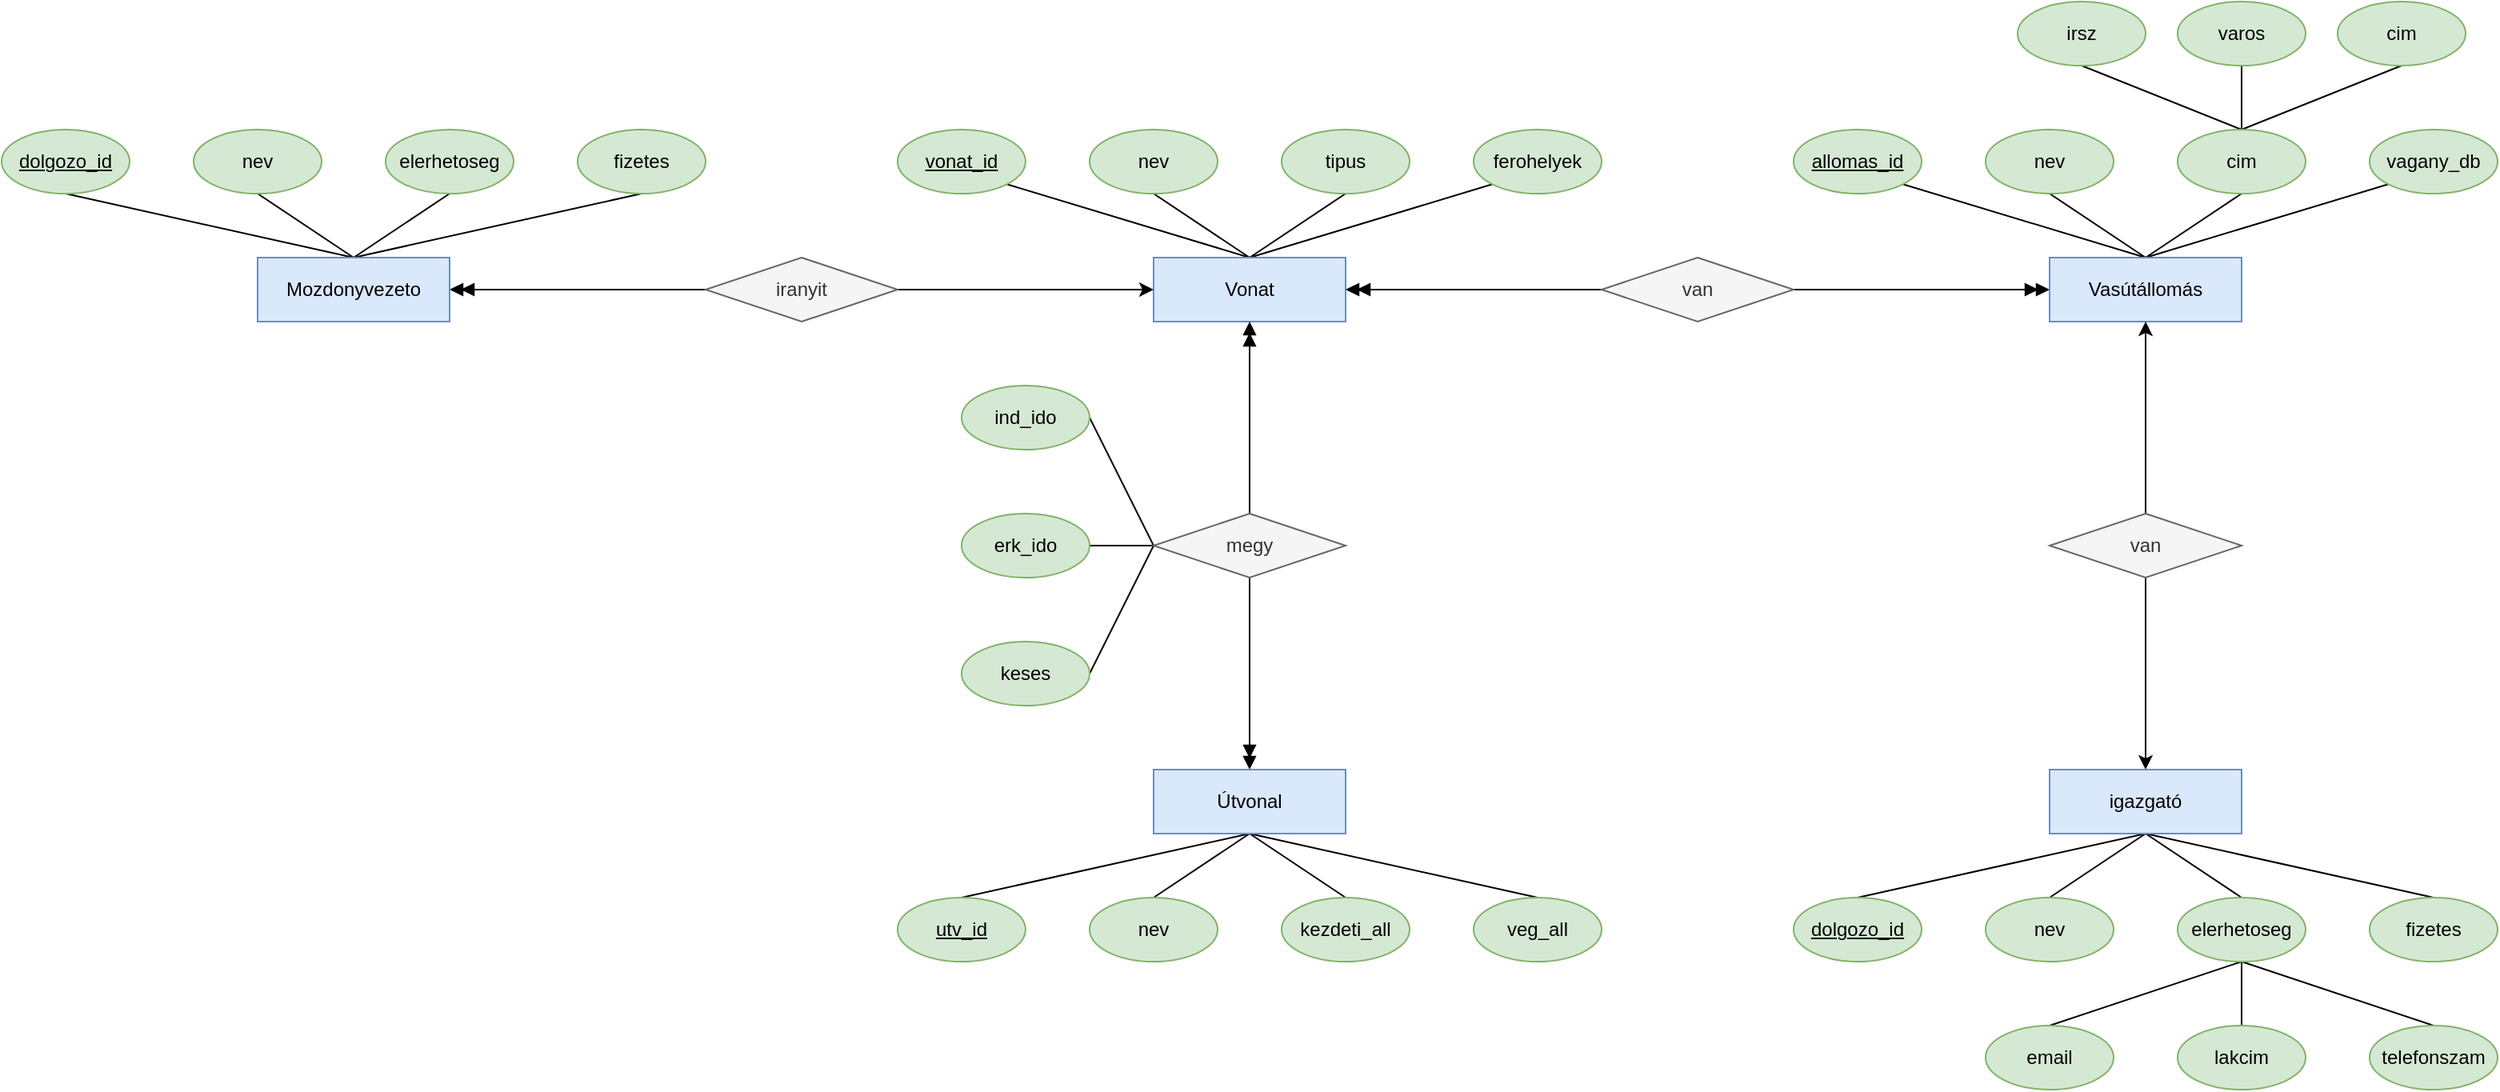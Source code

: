 <mxfile version="20.4.0" type="device"><diagram id="3Hn4xAxNsXAKJAQ3Ugm6" name="1 oldal"><mxGraphModel dx="2903" dy="1170" grid="1" gridSize="10" guides="1" tooltips="1" connect="1" arrows="1" fold="1" page="1" pageScale="1" pageWidth="827" pageHeight="1169" math="0" shadow="0"><root><mxCell id="0"/><mxCell id="1" parent="0"/><mxCell id="iAjOBxiBOsLKnrzEDB9s-6" style="edgeStyle=none;rounded=0;orthogonalLoop=1;jettySize=auto;html=1;exitX=0.5;exitY=0;exitDx=0;exitDy=0;entryX=1;entryY=1;entryDx=0;entryDy=0;endArrow=none;endFill=0;" parent="1" source="iAjOBxiBOsLKnrzEDB9s-1" target="iAjOBxiBOsLKnrzEDB9s-2" edge="1"><mxGeometry relative="1" as="geometry"/></mxCell><mxCell id="iAjOBxiBOsLKnrzEDB9s-7" style="edgeStyle=none;rounded=0;orthogonalLoop=1;jettySize=auto;html=1;exitX=0.5;exitY=0;exitDx=0;exitDy=0;entryX=0.5;entryY=1;entryDx=0;entryDy=0;endArrow=none;endFill=0;" parent="1" source="iAjOBxiBOsLKnrzEDB9s-1" target="iAjOBxiBOsLKnrzEDB9s-3" edge="1"><mxGeometry relative="1" as="geometry"/></mxCell><mxCell id="iAjOBxiBOsLKnrzEDB9s-10" style="edgeStyle=none;rounded=0;orthogonalLoop=1;jettySize=auto;html=1;exitX=0.5;exitY=0;exitDx=0;exitDy=0;entryX=0;entryY=1;entryDx=0;entryDy=0;endArrow=none;endFill=0;" parent="1" source="iAjOBxiBOsLKnrzEDB9s-1" target="iAjOBxiBOsLKnrzEDB9s-9" edge="1"><mxGeometry relative="1" as="geometry"/></mxCell><mxCell id="iAjOBxiBOsLKnrzEDB9s-11" style="edgeStyle=none;rounded=0;orthogonalLoop=1;jettySize=auto;html=1;exitX=0.5;exitY=0;exitDx=0;exitDy=0;entryX=0.5;entryY=1;entryDx=0;entryDy=0;endArrow=none;endFill=0;" parent="1" source="iAjOBxiBOsLKnrzEDB9s-1" target="iAjOBxiBOsLKnrzEDB9s-4" edge="1"><mxGeometry relative="1" as="geometry"/></mxCell><mxCell id="iAjOBxiBOsLKnrzEDB9s-1" value="Vonat" style="rounded=0;whiteSpace=wrap;html=1;fillColor=#dae8fc;strokeColor=#6c8ebf;" parent="1" vertex="1"><mxGeometry x="80" y="360" width="120" height="40" as="geometry"/></mxCell><mxCell id="iAjOBxiBOsLKnrzEDB9s-2" value="&lt;u&gt;vonat_id&lt;/u&gt;" style="ellipse;whiteSpace=wrap;html=1;fillColor=#d5e8d4;strokeColor=#82b366;" parent="1" vertex="1"><mxGeometry x="-80" y="280" width="80" height="40" as="geometry"/></mxCell><mxCell id="iAjOBxiBOsLKnrzEDB9s-3" value="nev" style="ellipse;whiteSpace=wrap;html=1;fillColor=#d5e8d4;strokeColor=#82b366;" parent="1" vertex="1"><mxGeometry x="40" y="280" width="80" height="40" as="geometry"/></mxCell><mxCell id="iAjOBxiBOsLKnrzEDB9s-4" value="tipus" style="ellipse;whiteSpace=wrap;html=1;fillColor=#d5e8d4;strokeColor=#82b366;" parent="1" vertex="1"><mxGeometry x="160" y="280" width="80" height="40" as="geometry"/></mxCell><mxCell id="iAjOBxiBOsLKnrzEDB9s-9" value="ferohelyek" style="ellipse;whiteSpace=wrap;html=1;fillColor=#d5e8d4;strokeColor=#82b366;" parent="1" vertex="1"><mxGeometry x="280" y="280" width="80" height="40" as="geometry"/></mxCell><mxCell id="iAjOBxiBOsLKnrzEDB9s-13" style="edgeStyle=none;rounded=0;orthogonalLoop=1;jettySize=auto;html=1;exitX=0;exitY=0.5;exitDx=0;exitDy=0;entryX=1;entryY=0.5;entryDx=0;entryDy=0;endArrow=doubleBlock;endFill=1;" parent="1" source="iAjOBxiBOsLKnrzEDB9s-12" target="iAjOBxiBOsLKnrzEDB9s-1" edge="1"><mxGeometry relative="1" as="geometry"/></mxCell><mxCell id="iAjOBxiBOsLKnrzEDB9s-15" style="edgeStyle=none;rounded=0;orthogonalLoop=1;jettySize=auto;html=1;exitX=1;exitY=0.5;exitDx=0;exitDy=0;entryX=0;entryY=0.5;entryDx=0;entryDy=0;endArrow=doubleBlock;endFill=1;" parent="1" source="iAjOBxiBOsLKnrzEDB9s-12" target="iAjOBxiBOsLKnrzEDB9s-14" edge="1"><mxGeometry relative="1" as="geometry"/></mxCell><mxCell id="iAjOBxiBOsLKnrzEDB9s-12" value="van" style="rhombus;whiteSpace=wrap;html=1;fillColor=#f5f5f5;fontColor=#333333;strokeColor=#666666;" parent="1" vertex="1"><mxGeometry x="360" y="360" width="120" height="40" as="geometry"/></mxCell><mxCell id="iAjOBxiBOsLKnrzEDB9s-17" style="edgeStyle=none;rounded=0;orthogonalLoop=1;jettySize=auto;html=1;exitX=0.5;exitY=0;exitDx=0;exitDy=0;entryX=1;entryY=1;entryDx=0;entryDy=0;endArrow=none;endFill=0;" parent="1" source="iAjOBxiBOsLKnrzEDB9s-14" target="iAjOBxiBOsLKnrzEDB9s-16" edge="1"><mxGeometry relative="1" as="geometry"/></mxCell><mxCell id="iAjOBxiBOsLKnrzEDB9s-19" style="edgeStyle=none;rounded=0;orthogonalLoop=1;jettySize=auto;html=1;exitX=0.5;exitY=0;exitDx=0;exitDy=0;entryX=0.5;entryY=1;entryDx=0;entryDy=0;endArrow=none;endFill=0;" parent="1" source="iAjOBxiBOsLKnrzEDB9s-14" target="iAjOBxiBOsLKnrzEDB9s-18" edge="1"><mxGeometry relative="1" as="geometry"/></mxCell><mxCell id="B0YAF9s3jQE41z9QQ_vd-2" style="edgeStyle=none;rounded=0;orthogonalLoop=1;jettySize=auto;html=1;exitX=0.5;exitY=0;exitDx=0;exitDy=0;entryX=0.5;entryY=1;entryDx=0;entryDy=0;endArrow=none;endFill=0;" edge="1" parent="1" source="iAjOBxiBOsLKnrzEDB9s-14" target="iAjOBxiBOsLKnrzEDB9s-20"><mxGeometry relative="1" as="geometry"/></mxCell><mxCell id="B0YAF9s3jQE41z9QQ_vd-5" style="edgeStyle=none;rounded=0;orthogonalLoop=1;jettySize=auto;html=1;exitX=0.5;exitY=0;exitDx=0;exitDy=0;entryX=0;entryY=1;entryDx=0;entryDy=0;endArrow=none;endFill=0;" edge="1" parent="1" source="iAjOBxiBOsLKnrzEDB9s-14" target="B0YAF9s3jQE41z9QQ_vd-4"><mxGeometry relative="1" as="geometry"/></mxCell><mxCell id="iAjOBxiBOsLKnrzEDB9s-14" value="Vasútállomás" style="rounded=0;whiteSpace=wrap;html=1;fillColor=#dae8fc;strokeColor=#6c8ebf;" parent="1" vertex="1"><mxGeometry x="640" y="360" width="120" height="40" as="geometry"/></mxCell><mxCell id="iAjOBxiBOsLKnrzEDB9s-16" value="&lt;u&gt;allomas_id&lt;/u&gt;" style="ellipse;whiteSpace=wrap;html=1;fillColor=#d5e8d4;strokeColor=#82b366;" parent="1" vertex="1"><mxGeometry x="480" y="280" width="80" height="40" as="geometry"/></mxCell><mxCell id="iAjOBxiBOsLKnrzEDB9s-18" value="nev" style="ellipse;whiteSpace=wrap;html=1;fillColor=#d5e8d4;strokeColor=#82b366;" parent="1" vertex="1"><mxGeometry x="600" y="280" width="80" height="40" as="geometry"/></mxCell><mxCell id="iAjOBxiBOsLKnrzEDB9s-24" style="edgeStyle=none;rounded=0;orthogonalLoop=1;jettySize=auto;html=1;exitX=0.5;exitY=0;exitDx=0;exitDy=0;entryX=0.5;entryY=1;entryDx=0;entryDy=0;endArrow=none;endFill=0;" parent="1" source="iAjOBxiBOsLKnrzEDB9s-20" target="iAjOBxiBOsLKnrzEDB9s-21" edge="1"><mxGeometry relative="1" as="geometry"/></mxCell><mxCell id="B0YAF9s3jQE41z9QQ_vd-1" style="rounded=0;orthogonalLoop=1;jettySize=auto;html=1;exitX=0.5;exitY=0;exitDx=0;exitDy=0;entryX=0.5;entryY=1;entryDx=0;entryDy=0;endArrow=none;endFill=0;" edge="1" parent="1" source="iAjOBxiBOsLKnrzEDB9s-20" target="iAjOBxiBOsLKnrzEDB9s-22"><mxGeometry relative="1" as="geometry"/></mxCell><mxCell id="B0YAF9s3jQE41z9QQ_vd-3" style="edgeStyle=none;rounded=0;orthogonalLoop=1;jettySize=auto;html=1;exitX=0.5;exitY=0;exitDx=0;exitDy=0;entryX=0.5;entryY=1;entryDx=0;entryDy=0;endArrow=none;endFill=0;" edge="1" parent="1" source="iAjOBxiBOsLKnrzEDB9s-20" target="iAjOBxiBOsLKnrzEDB9s-23"><mxGeometry relative="1" as="geometry"/></mxCell><mxCell id="iAjOBxiBOsLKnrzEDB9s-20" value="cim" style="ellipse;whiteSpace=wrap;html=1;fillColor=#d5e8d4;strokeColor=#82b366;" parent="1" vertex="1"><mxGeometry x="720" y="280" width="80" height="40" as="geometry"/></mxCell><mxCell id="iAjOBxiBOsLKnrzEDB9s-21" value="irsz" style="ellipse;whiteSpace=wrap;html=1;fillColor=#d5e8d4;strokeColor=#82b366;" parent="1" vertex="1"><mxGeometry x="620" y="200" width="80" height="40" as="geometry"/></mxCell><mxCell id="iAjOBxiBOsLKnrzEDB9s-22" value="varos" style="ellipse;whiteSpace=wrap;html=1;fillColor=#d5e8d4;strokeColor=#82b366;" parent="1" vertex="1"><mxGeometry x="720" y="200" width="80" height="40" as="geometry"/></mxCell><mxCell id="iAjOBxiBOsLKnrzEDB9s-23" value="cim" style="ellipse;whiteSpace=wrap;html=1;fillColor=#d5e8d4;strokeColor=#82b366;" parent="1" vertex="1"><mxGeometry x="820" y="200" width="80" height="40" as="geometry"/></mxCell><mxCell id="B0YAF9s3jQE41z9QQ_vd-4" value="vagany_db" style="ellipse;whiteSpace=wrap;html=1;fillColor=#d5e8d4;strokeColor=#82b366;" vertex="1" parent="1"><mxGeometry x="840" y="280" width="80" height="40" as="geometry"/></mxCell><mxCell id="B0YAF9s3jQE41z9QQ_vd-7" style="edgeStyle=none;rounded=0;orthogonalLoop=1;jettySize=auto;html=1;exitX=0.5;exitY=0;exitDx=0;exitDy=0;entryX=0.5;entryY=1;entryDx=0;entryDy=0;endArrow=doubleBlock;endFill=1;" edge="1" parent="1" source="B0YAF9s3jQE41z9QQ_vd-6" target="iAjOBxiBOsLKnrzEDB9s-1"><mxGeometry relative="1" as="geometry"/></mxCell><mxCell id="B0YAF9s3jQE41z9QQ_vd-9" style="edgeStyle=none;rounded=0;orthogonalLoop=1;jettySize=auto;html=1;exitX=0.5;exitY=1;exitDx=0;exitDy=0;entryX=0.5;entryY=0;entryDx=0;entryDy=0;endArrow=doubleBlock;endFill=1;" edge="1" parent="1" source="B0YAF9s3jQE41z9QQ_vd-6" target="B0YAF9s3jQE41z9QQ_vd-8"><mxGeometry relative="1" as="geometry"/></mxCell><mxCell id="B0YAF9s3jQE41z9QQ_vd-22" style="edgeStyle=none;rounded=0;orthogonalLoop=1;jettySize=auto;html=1;exitX=0;exitY=0.5;exitDx=0;exitDy=0;entryX=1;entryY=0.5;entryDx=0;entryDy=0;endArrow=none;endFill=0;" edge="1" parent="1" source="B0YAF9s3jQE41z9QQ_vd-6" target="B0YAF9s3jQE41z9QQ_vd-19"><mxGeometry relative="1" as="geometry"/></mxCell><mxCell id="B0YAF9s3jQE41z9QQ_vd-23" style="edgeStyle=none;rounded=0;orthogonalLoop=1;jettySize=auto;html=1;exitX=0;exitY=0.5;exitDx=0;exitDy=0;entryX=1;entryY=0.5;entryDx=0;entryDy=0;endArrow=none;endFill=0;" edge="1" parent="1" source="B0YAF9s3jQE41z9QQ_vd-6" target="B0YAF9s3jQE41z9QQ_vd-20"><mxGeometry relative="1" as="geometry"/></mxCell><mxCell id="B0YAF9s3jQE41z9QQ_vd-24" style="edgeStyle=none;rounded=0;orthogonalLoop=1;jettySize=auto;html=1;exitX=0;exitY=0.5;exitDx=0;exitDy=0;entryX=1;entryY=0.5;entryDx=0;entryDy=0;endArrow=none;endFill=0;" edge="1" parent="1" source="B0YAF9s3jQE41z9QQ_vd-6" target="B0YAF9s3jQE41z9QQ_vd-21"><mxGeometry relative="1" as="geometry"/></mxCell><mxCell id="B0YAF9s3jQE41z9QQ_vd-6" value="megy" style="rhombus;whiteSpace=wrap;html=1;fillColor=#f5f5f5;fontColor=#333333;strokeColor=#666666;" vertex="1" parent="1"><mxGeometry x="80" y="520" width="120" height="40" as="geometry"/></mxCell><mxCell id="B0YAF9s3jQE41z9QQ_vd-15" style="edgeStyle=none;rounded=0;orthogonalLoop=1;jettySize=auto;html=1;exitX=0.5;exitY=1;exitDx=0;exitDy=0;entryX=0.5;entryY=0;entryDx=0;entryDy=0;endArrow=none;endFill=0;" edge="1" parent="1" source="B0YAF9s3jQE41z9QQ_vd-8" target="B0YAF9s3jQE41z9QQ_vd-11"><mxGeometry relative="1" as="geometry"/></mxCell><mxCell id="B0YAF9s3jQE41z9QQ_vd-16" style="edgeStyle=none;rounded=0;orthogonalLoop=1;jettySize=auto;html=1;exitX=0.5;exitY=1;exitDx=0;exitDy=0;entryX=0.5;entryY=0;entryDx=0;entryDy=0;endArrow=none;endFill=0;" edge="1" parent="1" source="B0YAF9s3jQE41z9QQ_vd-8" target="B0YAF9s3jQE41z9QQ_vd-12"><mxGeometry relative="1" as="geometry"/></mxCell><mxCell id="B0YAF9s3jQE41z9QQ_vd-17" style="edgeStyle=none;rounded=0;orthogonalLoop=1;jettySize=auto;html=1;exitX=0.5;exitY=1;exitDx=0;exitDy=0;entryX=0.5;entryY=0;entryDx=0;entryDy=0;endArrow=none;endFill=0;" edge="1" parent="1" source="B0YAF9s3jQE41z9QQ_vd-8" target="B0YAF9s3jQE41z9QQ_vd-13"><mxGeometry relative="1" as="geometry"/></mxCell><mxCell id="B0YAF9s3jQE41z9QQ_vd-18" style="edgeStyle=none;rounded=0;orthogonalLoop=1;jettySize=auto;html=1;exitX=0.5;exitY=1;exitDx=0;exitDy=0;entryX=0.5;entryY=0;entryDx=0;entryDy=0;endArrow=none;endFill=0;" edge="1" parent="1" source="B0YAF9s3jQE41z9QQ_vd-8" target="B0YAF9s3jQE41z9QQ_vd-14"><mxGeometry relative="1" as="geometry"/></mxCell><mxCell id="B0YAF9s3jQE41z9QQ_vd-8" value="Útvonal" style="rounded=0;whiteSpace=wrap;html=1;fillColor=#dae8fc;strokeColor=#6c8ebf;" vertex="1" parent="1"><mxGeometry x="80" y="680" width="120" height="40" as="geometry"/></mxCell><mxCell id="B0YAF9s3jQE41z9QQ_vd-11" value="&lt;u&gt;utv_id&lt;/u&gt;" style="ellipse;whiteSpace=wrap;html=1;fillColor=#d5e8d4;strokeColor=#82b366;" vertex="1" parent="1"><mxGeometry x="-80" y="760" width="80" height="40" as="geometry"/></mxCell><mxCell id="B0YAF9s3jQE41z9QQ_vd-12" value="nev" style="ellipse;whiteSpace=wrap;html=1;fillColor=#d5e8d4;strokeColor=#82b366;" vertex="1" parent="1"><mxGeometry x="40" y="760" width="80" height="40" as="geometry"/></mxCell><mxCell id="B0YAF9s3jQE41z9QQ_vd-13" value="kezdeti_all" style="ellipse;whiteSpace=wrap;html=1;fillColor=#d5e8d4;strokeColor=#82b366;" vertex="1" parent="1"><mxGeometry x="160" y="760" width="80" height="40" as="geometry"/></mxCell><mxCell id="B0YAF9s3jQE41z9QQ_vd-14" value="veg_all" style="ellipse;whiteSpace=wrap;html=1;fillColor=#d5e8d4;strokeColor=#82b366;" vertex="1" parent="1"><mxGeometry x="280" y="760" width="80" height="40" as="geometry"/></mxCell><mxCell id="B0YAF9s3jQE41z9QQ_vd-19" value="ind_ido" style="ellipse;whiteSpace=wrap;html=1;fillColor=#d5e8d4;strokeColor=#82b366;" vertex="1" parent="1"><mxGeometry x="-40" y="440" width="80" height="40" as="geometry"/></mxCell><mxCell id="B0YAF9s3jQE41z9QQ_vd-20" value="erk_ido" style="ellipse;whiteSpace=wrap;html=1;fillColor=#d5e8d4;strokeColor=#82b366;" vertex="1" parent="1"><mxGeometry x="-40" y="520" width="80" height="40" as="geometry"/></mxCell><mxCell id="B0YAF9s3jQE41z9QQ_vd-21" value="keses" style="ellipse;whiteSpace=wrap;html=1;fillColor=#d5e8d4;strokeColor=#82b366;" vertex="1" parent="1"><mxGeometry x="-40" y="600" width="80" height="40" as="geometry"/></mxCell><mxCell id="B0YAF9s3jQE41z9QQ_vd-26" style="edgeStyle=none;rounded=0;orthogonalLoop=1;jettySize=auto;html=1;exitX=0.5;exitY=0;exitDx=0;exitDy=0;entryX=0.5;entryY=1;entryDx=0;entryDy=0;endArrow=classic;endFill=1;" edge="1" parent="1" source="B0YAF9s3jQE41z9QQ_vd-25" target="iAjOBxiBOsLKnrzEDB9s-14"><mxGeometry relative="1" as="geometry"/></mxCell><mxCell id="B0YAF9s3jQE41z9QQ_vd-28" style="edgeStyle=none;rounded=0;orthogonalLoop=1;jettySize=auto;html=1;exitX=0.5;exitY=1;exitDx=0;exitDy=0;entryX=0.5;entryY=0;entryDx=0;entryDy=0;endArrow=classic;endFill=1;" edge="1" parent="1" source="B0YAF9s3jQE41z9QQ_vd-25" target="B0YAF9s3jQE41z9QQ_vd-27"><mxGeometry relative="1" as="geometry"/></mxCell><mxCell id="B0YAF9s3jQE41z9QQ_vd-25" value="van" style="rhombus;whiteSpace=wrap;html=1;fillColor=#f5f5f5;fontColor=#333333;strokeColor=#666666;" vertex="1" parent="1"><mxGeometry x="640" y="520" width="120" height="40" as="geometry"/></mxCell><mxCell id="B0YAF9s3jQE41z9QQ_vd-33" style="edgeStyle=none;rounded=0;orthogonalLoop=1;jettySize=auto;html=1;exitX=0.5;exitY=1;exitDx=0;exitDy=0;entryX=0.5;entryY=0;entryDx=0;entryDy=0;endArrow=none;endFill=0;" edge="1" parent="1" source="B0YAF9s3jQE41z9QQ_vd-27" target="B0YAF9s3jQE41z9QQ_vd-32"><mxGeometry relative="1" as="geometry"/></mxCell><mxCell id="B0YAF9s3jQE41z9QQ_vd-34" style="edgeStyle=none;rounded=0;orthogonalLoop=1;jettySize=auto;html=1;exitX=0.5;exitY=1;exitDx=0;exitDy=0;entryX=0.5;entryY=0;entryDx=0;entryDy=0;endArrow=none;endFill=0;" edge="1" parent="1" source="B0YAF9s3jQE41z9QQ_vd-27" target="B0YAF9s3jQE41z9QQ_vd-31"><mxGeometry relative="1" as="geometry"/></mxCell><mxCell id="B0YAF9s3jQE41z9QQ_vd-35" style="edgeStyle=none;rounded=0;orthogonalLoop=1;jettySize=auto;html=1;exitX=0.5;exitY=1;exitDx=0;exitDy=0;entryX=0.5;entryY=0;entryDx=0;entryDy=0;endArrow=none;endFill=0;" edge="1" parent="1" source="B0YAF9s3jQE41z9QQ_vd-27" target="B0YAF9s3jQE41z9QQ_vd-30"><mxGeometry relative="1" as="geometry"/></mxCell><mxCell id="B0YAF9s3jQE41z9QQ_vd-36" style="edgeStyle=none;rounded=0;orthogonalLoop=1;jettySize=auto;html=1;exitX=0.5;exitY=1;exitDx=0;exitDy=0;entryX=0.5;entryY=0;entryDx=0;entryDy=0;endArrow=none;endFill=0;" edge="1" parent="1" source="B0YAF9s3jQE41z9QQ_vd-27" target="B0YAF9s3jQE41z9QQ_vd-29"><mxGeometry relative="1" as="geometry"/></mxCell><mxCell id="B0YAF9s3jQE41z9QQ_vd-27" value="igazgató" style="rounded=0;whiteSpace=wrap;html=1;fillColor=#dae8fc;strokeColor=#6c8ebf;" vertex="1" parent="1"><mxGeometry x="640" y="680" width="120" height="40" as="geometry"/></mxCell><mxCell id="B0YAF9s3jQE41z9QQ_vd-29" value="&lt;u&gt;dolgozo_id&lt;/u&gt;" style="ellipse;whiteSpace=wrap;html=1;fillColor=#d5e8d4;strokeColor=#82b366;" vertex="1" parent="1"><mxGeometry x="480" y="760" width="80" height="40" as="geometry"/></mxCell><mxCell id="B0YAF9s3jQE41z9QQ_vd-30" value="nev" style="ellipse;whiteSpace=wrap;html=1;fillColor=#d5e8d4;strokeColor=#82b366;" vertex="1" parent="1"><mxGeometry x="600" y="760" width="80" height="40" as="geometry"/></mxCell><mxCell id="B0YAF9s3jQE41z9QQ_vd-40" style="edgeStyle=none;rounded=0;orthogonalLoop=1;jettySize=auto;html=1;exitX=0.5;exitY=1;exitDx=0;exitDy=0;entryX=0.5;entryY=0;entryDx=0;entryDy=0;endArrow=none;endFill=0;" edge="1" parent="1" source="B0YAF9s3jQE41z9QQ_vd-31" target="B0YAF9s3jQE41z9QQ_vd-38"><mxGeometry relative="1" as="geometry"/></mxCell><mxCell id="B0YAF9s3jQE41z9QQ_vd-41" style="edgeStyle=none;rounded=0;orthogonalLoop=1;jettySize=auto;html=1;exitX=0.5;exitY=1;exitDx=0;exitDy=0;entryX=0.5;entryY=0;entryDx=0;entryDy=0;endArrow=none;endFill=0;" edge="1" parent="1" source="B0YAF9s3jQE41z9QQ_vd-31" target="B0YAF9s3jQE41z9QQ_vd-39"><mxGeometry relative="1" as="geometry"/></mxCell><mxCell id="B0YAF9s3jQE41z9QQ_vd-42" style="edgeStyle=none;rounded=0;orthogonalLoop=1;jettySize=auto;html=1;exitX=0.5;exitY=1;exitDx=0;exitDy=0;entryX=0.5;entryY=0;entryDx=0;entryDy=0;endArrow=none;endFill=0;" edge="1" parent="1" source="B0YAF9s3jQE41z9QQ_vd-31" target="B0YAF9s3jQE41z9QQ_vd-37"><mxGeometry relative="1" as="geometry"/></mxCell><mxCell id="B0YAF9s3jQE41z9QQ_vd-31" value="elerhetoseg" style="ellipse;whiteSpace=wrap;html=1;fillColor=#d5e8d4;strokeColor=#82b366;" vertex="1" parent="1"><mxGeometry x="720" y="760" width="80" height="40" as="geometry"/></mxCell><mxCell id="B0YAF9s3jQE41z9QQ_vd-32" value="fizetes" style="ellipse;whiteSpace=wrap;html=1;fillColor=#d5e8d4;strokeColor=#82b366;" vertex="1" parent="1"><mxGeometry x="840" y="760" width="80" height="40" as="geometry"/></mxCell><mxCell id="B0YAF9s3jQE41z9QQ_vd-37" value="email" style="ellipse;whiteSpace=wrap;html=1;fillColor=#d5e8d4;strokeColor=#82b366;" vertex="1" parent="1"><mxGeometry x="600" y="840" width="80" height="40" as="geometry"/></mxCell><mxCell id="B0YAF9s3jQE41z9QQ_vd-38" value="lakcim" style="ellipse;whiteSpace=wrap;html=1;fillColor=#d5e8d4;strokeColor=#82b366;" vertex="1" parent="1"><mxGeometry x="720" y="840" width="80" height="40" as="geometry"/></mxCell><mxCell id="B0YAF9s3jQE41z9QQ_vd-39" value="telefonszam" style="ellipse;whiteSpace=wrap;html=1;fillColor=#d5e8d4;strokeColor=#82b366;" vertex="1" parent="1"><mxGeometry x="840" y="840" width="80" height="40" as="geometry"/></mxCell><mxCell id="B0YAF9s3jQE41z9QQ_vd-44" style="edgeStyle=none;rounded=0;orthogonalLoop=1;jettySize=auto;html=1;exitX=1;exitY=0.5;exitDx=0;exitDy=0;entryX=0;entryY=0.5;entryDx=0;entryDy=0;endArrow=classic;endFill=1;" edge="1" parent="1" source="B0YAF9s3jQE41z9QQ_vd-43" target="iAjOBxiBOsLKnrzEDB9s-1"><mxGeometry relative="1" as="geometry"/></mxCell><mxCell id="B0YAF9s3jQE41z9QQ_vd-46" style="edgeStyle=none;rounded=0;orthogonalLoop=1;jettySize=auto;html=1;exitX=0;exitY=0.5;exitDx=0;exitDy=0;entryX=1;entryY=0.5;entryDx=0;entryDy=0;endArrow=doubleBlock;endFill=1;" edge="1" parent="1" source="B0YAF9s3jQE41z9QQ_vd-43" target="B0YAF9s3jQE41z9QQ_vd-45"><mxGeometry relative="1" as="geometry"/></mxCell><mxCell id="B0YAF9s3jQE41z9QQ_vd-43" value="iranyit" style="rhombus;whiteSpace=wrap;html=1;fillColor=#f5f5f5;fontColor=#333333;strokeColor=#666666;" vertex="1" parent="1"><mxGeometry x="-200" y="360" width="120" height="40" as="geometry"/></mxCell><mxCell id="B0YAF9s3jQE41z9QQ_vd-51" style="edgeStyle=none;rounded=0;orthogonalLoop=1;jettySize=auto;html=1;exitX=0.5;exitY=0;exitDx=0;exitDy=0;entryX=0.5;entryY=1;entryDx=0;entryDy=0;endArrow=none;endFill=0;" edge="1" parent="1" source="B0YAF9s3jQE41z9QQ_vd-45" target="B0YAF9s3jQE41z9QQ_vd-50"><mxGeometry relative="1" as="geometry"/></mxCell><mxCell id="B0YAF9s3jQE41z9QQ_vd-52" style="edgeStyle=none;rounded=0;orthogonalLoop=1;jettySize=auto;html=1;exitX=0.5;exitY=0;exitDx=0;exitDy=0;entryX=0.5;entryY=1;entryDx=0;entryDy=0;endArrow=none;endFill=0;" edge="1" parent="1" source="B0YAF9s3jQE41z9QQ_vd-45" target="B0YAF9s3jQE41z9QQ_vd-49"><mxGeometry relative="1" as="geometry"/></mxCell><mxCell id="B0YAF9s3jQE41z9QQ_vd-53" style="edgeStyle=none;rounded=0;orthogonalLoop=1;jettySize=auto;html=1;exitX=0.5;exitY=0;exitDx=0;exitDy=0;entryX=0.5;entryY=1;entryDx=0;entryDy=0;endArrow=none;endFill=0;" edge="1" parent="1" source="B0YAF9s3jQE41z9QQ_vd-45" target="B0YAF9s3jQE41z9QQ_vd-48"><mxGeometry relative="1" as="geometry"/></mxCell><mxCell id="B0YAF9s3jQE41z9QQ_vd-54" style="edgeStyle=none;rounded=0;orthogonalLoop=1;jettySize=auto;html=1;exitX=0.5;exitY=0;exitDx=0;exitDy=0;entryX=0.5;entryY=1;entryDx=0;entryDy=0;endArrow=none;endFill=0;" edge="1" parent="1" source="B0YAF9s3jQE41z9QQ_vd-45" target="B0YAF9s3jQE41z9QQ_vd-47"><mxGeometry relative="1" as="geometry"/></mxCell><mxCell id="B0YAF9s3jQE41z9QQ_vd-45" value="Mozdonyvezeto" style="rounded=0;whiteSpace=wrap;html=1;fillColor=#dae8fc;strokeColor=#6c8ebf;" vertex="1" parent="1"><mxGeometry x="-480" y="360" width="120" height="40" as="geometry"/></mxCell><mxCell id="B0YAF9s3jQE41z9QQ_vd-47" value="fizetes" style="ellipse;whiteSpace=wrap;html=1;fillColor=#d5e8d4;strokeColor=#82b366;" vertex="1" parent="1"><mxGeometry x="-280" y="280" width="80" height="40" as="geometry"/></mxCell><mxCell id="B0YAF9s3jQE41z9QQ_vd-48" value="elerhetoseg" style="ellipse;whiteSpace=wrap;html=1;fillColor=#d5e8d4;strokeColor=#82b366;" vertex="1" parent="1"><mxGeometry x="-400" y="280" width="80" height="40" as="geometry"/></mxCell><mxCell id="B0YAF9s3jQE41z9QQ_vd-49" value="nev" style="ellipse;whiteSpace=wrap;html=1;fillColor=#d5e8d4;strokeColor=#82b366;" vertex="1" parent="1"><mxGeometry x="-520" y="280" width="80" height="40" as="geometry"/></mxCell><mxCell id="B0YAF9s3jQE41z9QQ_vd-50" value="&lt;u&gt;dolgozo_id&lt;/u&gt;" style="ellipse;whiteSpace=wrap;html=1;fillColor=#d5e8d4;strokeColor=#82b366;" vertex="1" parent="1"><mxGeometry x="-640" y="280" width="80" height="40" as="geometry"/></mxCell></root></mxGraphModel></diagram></mxfile>